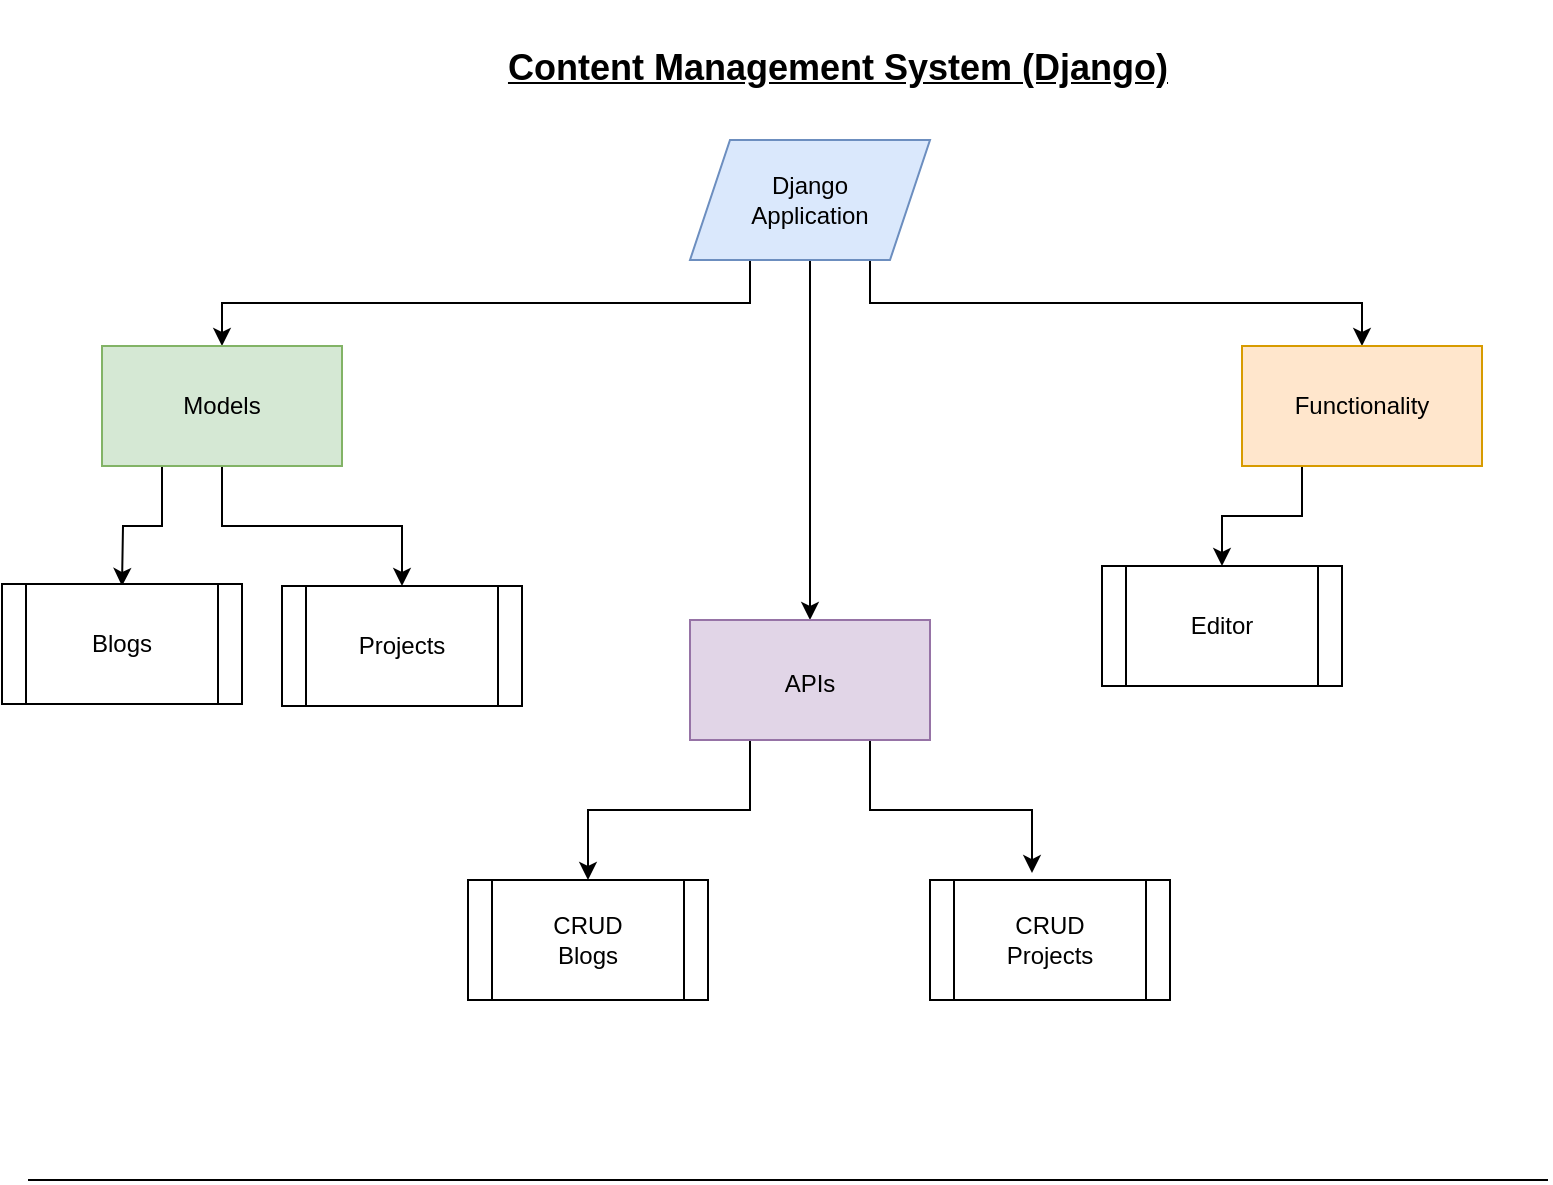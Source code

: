 <mxfile version="20.7.4" type="github">
  <diagram id="ZeHIA6_hOOrNGY4K4dHA" name="Page-1">
    <mxGraphModel dx="885" dy="487" grid="1" gridSize="10" guides="1" tooltips="1" connect="1" arrows="1" fold="1" page="1" pageScale="1" pageWidth="827" pageHeight="1169" math="0" shadow="0">
      <root>
        <mxCell id="0" />
        <mxCell id="1" parent="0" />
        <mxCell id="iRdBceCxpHMuzvpEcNTg-3" style="edgeStyle=orthogonalEdgeStyle;rounded=0;orthogonalLoop=1;jettySize=auto;html=1;exitX=0.25;exitY=1;exitDx=0;exitDy=0;entryX=0.5;entryY=0;entryDx=0;entryDy=0;" edge="1" parent="1" source="iRdBceCxpHMuzvpEcNTg-1" target="iRdBceCxpHMuzvpEcNTg-2">
          <mxGeometry relative="1" as="geometry" />
        </mxCell>
        <mxCell id="iRdBceCxpHMuzvpEcNTg-9" style="edgeStyle=orthogonalEdgeStyle;rounded=0;orthogonalLoop=1;jettySize=auto;html=1;exitX=0.75;exitY=1;exitDx=0;exitDy=0;entryX=0.5;entryY=0;entryDx=0;entryDy=0;" edge="1" parent="1" source="iRdBceCxpHMuzvpEcNTg-1" target="iRdBceCxpHMuzvpEcNTg-8">
          <mxGeometry relative="1" as="geometry" />
        </mxCell>
        <mxCell id="iRdBceCxpHMuzvpEcNTg-14" style="edgeStyle=orthogonalEdgeStyle;rounded=0;orthogonalLoop=1;jettySize=auto;html=1;exitX=0.5;exitY=1;exitDx=0;exitDy=0;entryX=0.5;entryY=0;entryDx=0;entryDy=0;fontSize=18;" edge="1" parent="1" source="iRdBceCxpHMuzvpEcNTg-1" target="iRdBceCxpHMuzvpEcNTg-13">
          <mxGeometry relative="1" as="geometry" />
        </mxCell>
        <mxCell id="iRdBceCxpHMuzvpEcNTg-1" value="Django&lt;br&gt;Application" style="shape=parallelogram;perimeter=parallelogramPerimeter;whiteSpace=wrap;html=1;fixedSize=1;fillColor=#dae8fc;strokeColor=#6c8ebf;" vertex="1" parent="1">
          <mxGeometry x="371" y="80" width="120" height="60" as="geometry" />
        </mxCell>
        <mxCell id="iRdBceCxpHMuzvpEcNTg-5" style="edgeStyle=orthogonalEdgeStyle;rounded=0;orthogonalLoop=1;jettySize=auto;html=1;exitX=0.25;exitY=1;exitDx=0;exitDy=0;entryX=0.5;entryY=0;entryDx=0;entryDy=0;" edge="1" parent="1" source="iRdBceCxpHMuzvpEcNTg-2">
          <mxGeometry relative="1" as="geometry">
            <mxPoint x="87" y="303" as="targetPoint" />
          </mxGeometry>
        </mxCell>
        <mxCell id="iRdBceCxpHMuzvpEcNTg-7" style="edgeStyle=orthogonalEdgeStyle;rounded=0;orthogonalLoop=1;jettySize=auto;html=1;exitX=0.5;exitY=1;exitDx=0;exitDy=0;entryX=0.5;entryY=0;entryDx=0;entryDy=0;" edge="1" parent="1" source="iRdBceCxpHMuzvpEcNTg-2" target="iRdBceCxpHMuzvpEcNTg-6">
          <mxGeometry relative="1" as="geometry" />
        </mxCell>
        <mxCell id="iRdBceCxpHMuzvpEcNTg-2" value="Models" style="rounded=0;whiteSpace=wrap;html=1;fillColor=#d5e8d4;strokeColor=#82b366;" vertex="1" parent="1">
          <mxGeometry x="77" y="183" width="120" height="60" as="geometry" />
        </mxCell>
        <mxCell id="iRdBceCxpHMuzvpEcNTg-4" value="Blogs" style="shape=process;whiteSpace=wrap;html=1;backgroundOutline=1;" vertex="1" parent="1">
          <mxGeometry x="27" y="302" width="120" height="60" as="geometry" />
        </mxCell>
        <mxCell id="iRdBceCxpHMuzvpEcNTg-6" value="Projects" style="shape=process;whiteSpace=wrap;html=1;backgroundOutline=1;" vertex="1" parent="1">
          <mxGeometry x="167" y="303" width="120" height="60" as="geometry" />
        </mxCell>
        <mxCell id="iRdBceCxpHMuzvpEcNTg-11" style="edgeStyle=orthogonalEdgeStyle;rounded=0;orthogonalLoop=1;jettySize=auto;html=1;exitX=0.25;exitY=1;exitDx=0;exitDy=0;entryX=0.5;entryY=0;entryDx=0;entryDy=0;" edge="1" parent="1" source="iRdBceCxpHMuzvpEcNTg-8" target="iRdBceCxpHMuzvpEcNTg-10">
          <mxGeometry relative="1" as="geometry" />
        </mxCell>
        <mxCell id="iRdBceCxpHMuzvpEcNTg-8" value="Functionality" style="rounded=0;whiteSpace=wrap;html=1;fillColor=#ffe6cc;strokeColor=#d79b00;" vertex="1" parent="1">
          <mxGeometry x="647" y="183" width="120" height="60" as="geometry" />
        </mxCell>
        <mxCell id="iRdBceCxpHMuzvpEcNTg-10" value="Editor" style="shape=process;whiteSpace=wrap;html=1;backgroundOutline=1;" vertex="1" parent="1">
          <mxGeometry x="577" y="293" width="120" height="60" as="geometry" />
        </mxCell>
        <mxCell id="iRdBceCxpHMuzvpEcNTg-12" value="&lt;p style=&quot;line-height: 100%;&quot;&gt;&lt;font size=&quot;1&quot; style=&quot;&quot;&gt;&lt;b style=&quot;&quot;&gt;&lt;u style=&quot;font-size: 18px;&quot;&gt;Content Management System (Django)&lt;/u&gt;&lt;/b&gt;&lt;/font&gt;&lt;/p&gt;" style="text;html=1;strokeColor=none;fillColor=none;align=center;verticalAlign=middle;whiteSpace=wrap;rounded=0;" vertex="1" parent="1">
          <mxGeometry x="250" y="10" width="390" height="70" as="geometry" />
        </mxCell>
        <mxCell id="iRdBceCxpHMuzvpEcNTg-16" style="edgeStyle=orthogonalEdgeStyle;rounded=0;orthogonalLoop=1;jettySize=auto;html=1;exitX=0.25;exitY=1;exitDx=0;exitDy=0;entryX=0.5;entryY=0;entryDx=0;entryDy=0;fontSize=12;" edge="1" parent="1" source="iRdBceCxpHMuzvpEcNTg-13" target="iRdBceCxpHMuzvpEcNTg-15">
          <mxGeometry relative="1" as="geometry" />
        </mxCell>
        <mxCell id="iRdBceCxpHMuzvpEcNTg-18" style="edgeStyle=orthogonalEdgeStyle;rounded=0;orthogonalLoop=1;jettySize=auto;html=1;exitX=0.75;exitY=1;exitDx=0;exitDy=0;entryX=0.425;entryY=-0.058;entryDx=0;entryDy=0;entryPerimeter=0;fontSize=12;" edge="1" parent="1" source="iRdBceCxpHMuzvpEcNTg-13" target="iRdBceCxpHMuzvpEcNTg-17">
          <mxGeometry relative="1" as="geometry" />
        </mxCell>
        <mxCell id="iRdBceCxpHMuzvpEcNTg-13" value="&lt;font style=&quot;font-size: 12px;&quot;&gt;APIs&lt;/font&gt;" style="rounded=0;whiteSpace=wrap;html=1;fontSize=18;fillColor=#e1d5e7;strokeColor=#9673a6;" vertex="1" parent="1">
          <mxGeometry x="371" y="320" width="120" height="60" as="geometry" />
        </mxCell>
        <mxCell id="iRdBceCxpHMuzvpEcNTg-15" value="CRUD&lt;br&gt;Blogs" style="shape=process;whiteSpace=wrap;html=1;backgroundOutline=1;fontSize=12;" vertex="1" parent="1">
          <mxGeometry x="260" y="450" width="120" height="60" as="geometry" />
        </mxCell>
        <mxCell id="iRdBceCxpHMuzvpEcNTg-17" value="CRUD&lt;br&gt;Projects" style="shape=process;whiteSpace=wrap;html=1;backgroundOutline=1;fontSize=12;" vertex="1" parent="1">
          <mxGeometry x="491" y="450" width="120" height="60" as="geometry" />
        </mxCell>
        <mxCell id="iRdBceCxpHMuzvpEcNTg-22" value="" style="endArrow=none;html=1;rounded=0;fontSize=12;" edge="1" parent="1">
          <mxGeometry width="50" height="50" relative="1" as="geometry">
            <mxPoint x="40" y="600" as="sourcePoint" />
            <mxPoint x="800" y="600" as="targetPoint" />
          </mxGeometry>
        </mxCell>
      </root>
    </mxGraphModel>
  </diagram>
</mxfile>
